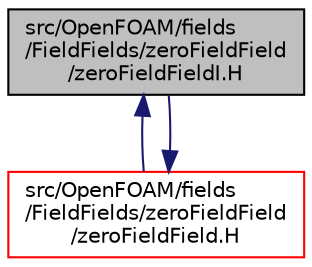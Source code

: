 digraph "src/OpenFOAM/fields/FieldFields/zeroFieldField/zeroFieldFieldI.H"
{
  bgcolor="transparent";
  edge [fontname="Helvetica",fontsize="10",labelfontname="Helvetica",labelfontsize="10"];
  node [fontname="Helvetica",fontsize="10",shape=record];
  Node1 [label="src/OpenFOAM/fields\l/FieldFields/zeroFieldField\l/zeroFieldFieldI.H",height=0.2,width=0.4,color="black", fillcolor="grey75", style="filled", fontcolor="black"];
  Node1 -> Node2 [dir="back",color="midnightblue",fontsize="10",style="solid",fontname="Helvetica"];
  Node2 [label="src/OpenFOAM/fields\l/FieldFields/zeroFieldField\l/zeroFieldField.H",height=0.2,width=0.4,color="red",URL="$a07876.html"];
  Node2 -> Node1 [dir="back",color="midnightblue",fontsize="10",style="solid",fontname="Helvetica"];
}
